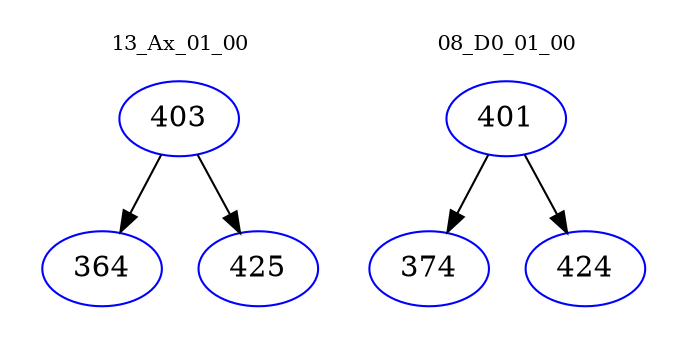 digraph{
subgraph cluster_0 {
color = white
label = "13_Ax_01_00";
fontsize=10;
T0_403 [label="403", color="blue"]
T0_403 -> T0_364 [color="black"]
T0_364 [label="364", color="blue"]
T0_403 -> T0_425 [color="black"]
T0_425 [label="425", color="blue"]
}
subgraph cluster_1 {
color = white
label = "08_D0_01_00";
fontsize=10;
T1_401 [label="401", color="blue"]
T1_401 -> T1_374 [color="black"]
T1_374 [label="374", color="blue"]
T1_401 -> T1_424 [color="black"]
T1_424 [label="424", color="blue"]
}
}
